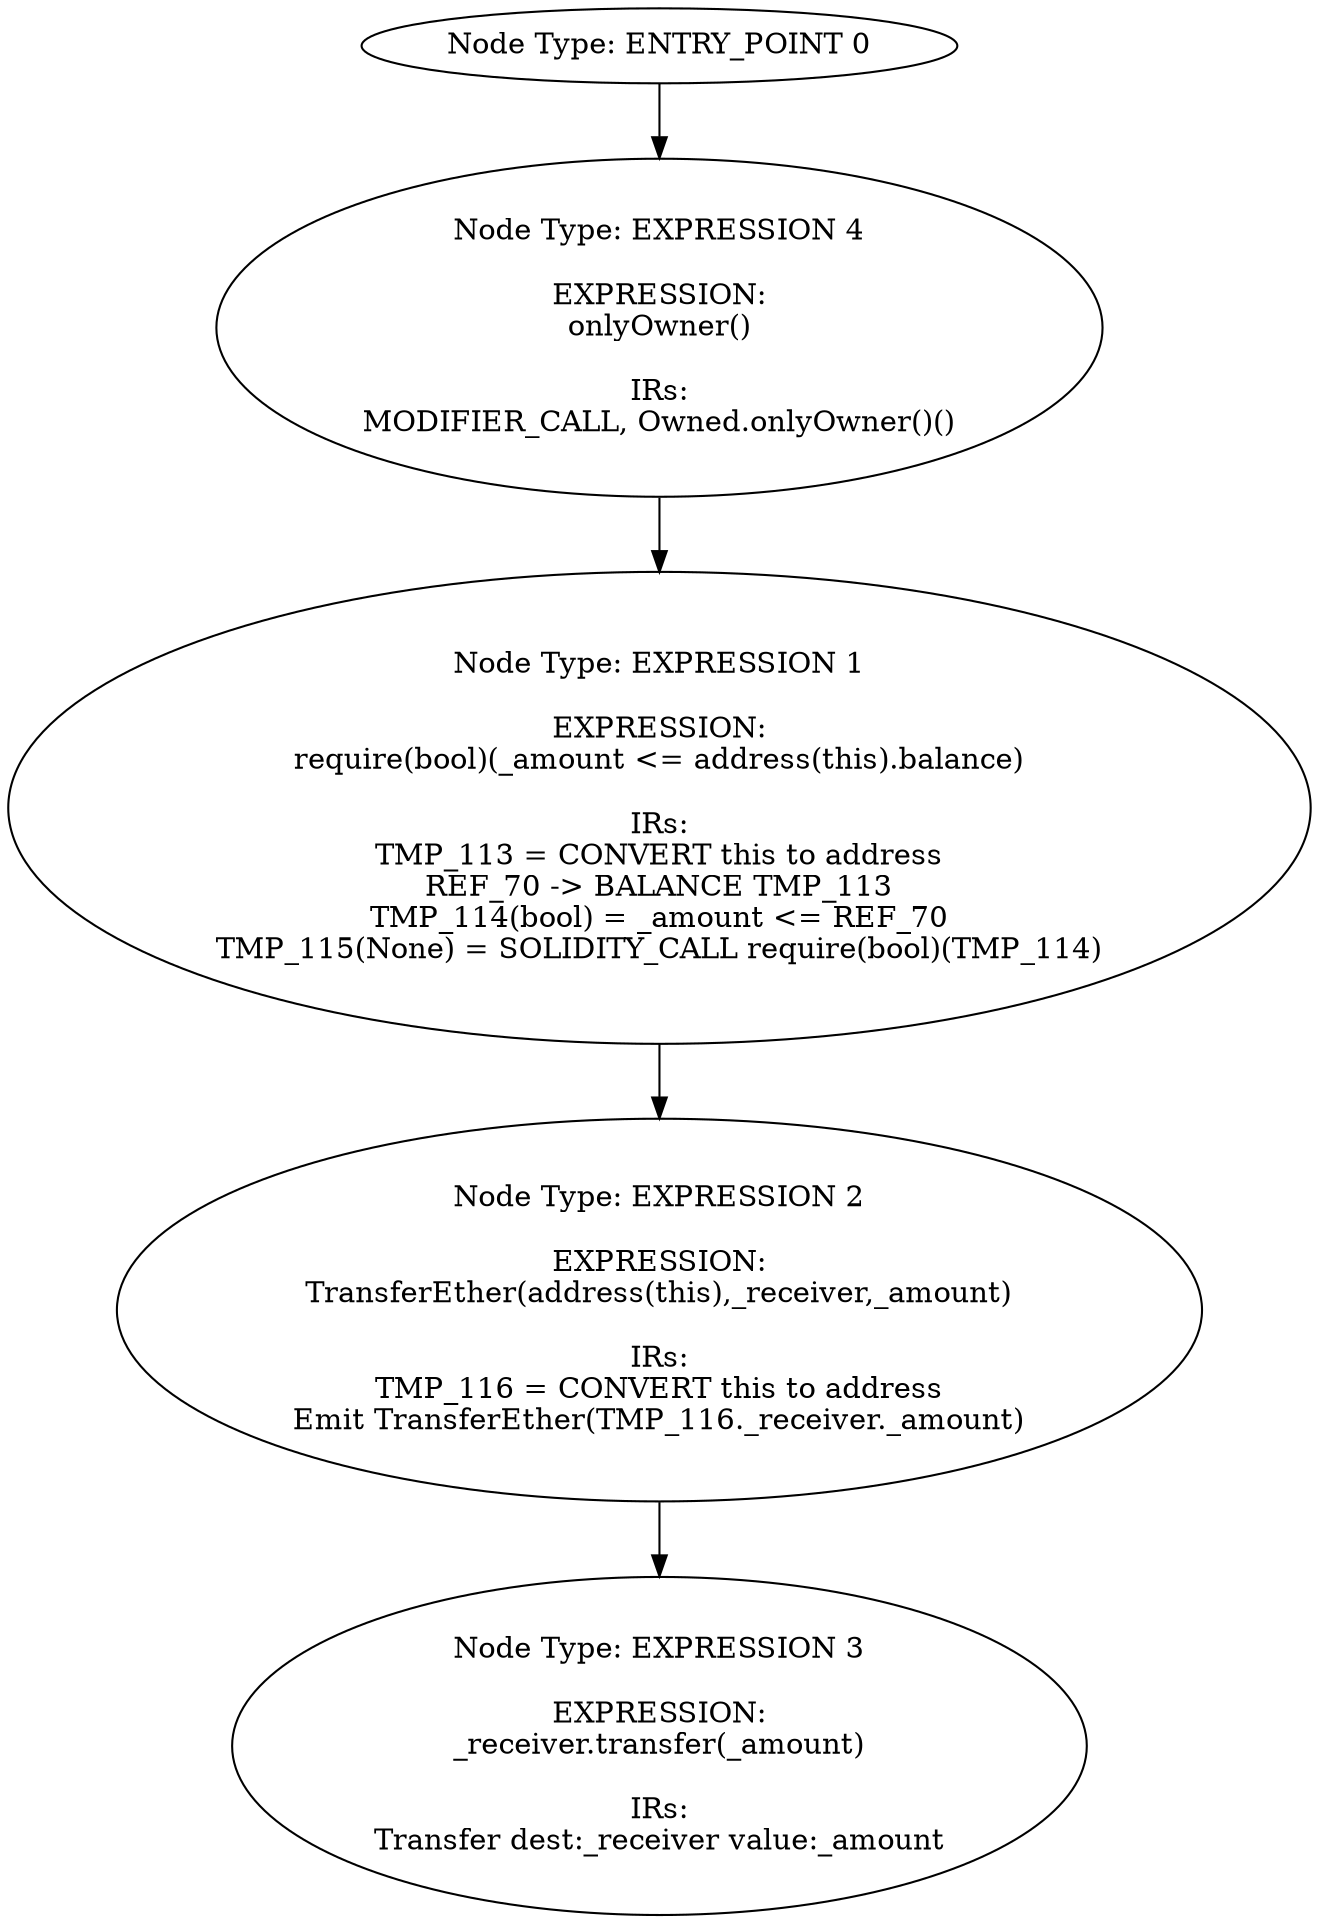digraph{
0[label="Node Type: ENTRY_POINT 0
"];
0->4;
1[label="Node Type: EXPRESSION 1

EXPRESSION:
require(bool)(_amount <= address(this).balance)

IRs:
TMP_113 = CONVERT this to address
REF_70 -> BALANCE TMP_113
TMP_114(bool) = _amount <= REF_70
TMP_115(None) = SOLIDITY_CALL require(bool)(TMP_114)"];
1->2;
2[label="Node Type: EXPRESSION 2

EXPRESSION:
TransferEther(address(this),_receiver,_amount)

IRs:
TMP_116 = CONVERT this to address
Emit TransferEther(TMP_116._receiver._amount)"];
2->3;
3[label="Node Type: EXPRESSION 3

EXPRESSION:
_receiver.transfer(_amount)

IRs:
Transfer dest:_receiver value:_amount"];
4[label="Node Type: EXPRESSION 4

EXPRESSION:
onlyOwner()

IRs:
MODIFIER_CALL, Owned.onlyOwner()()"];
4->1;
}
